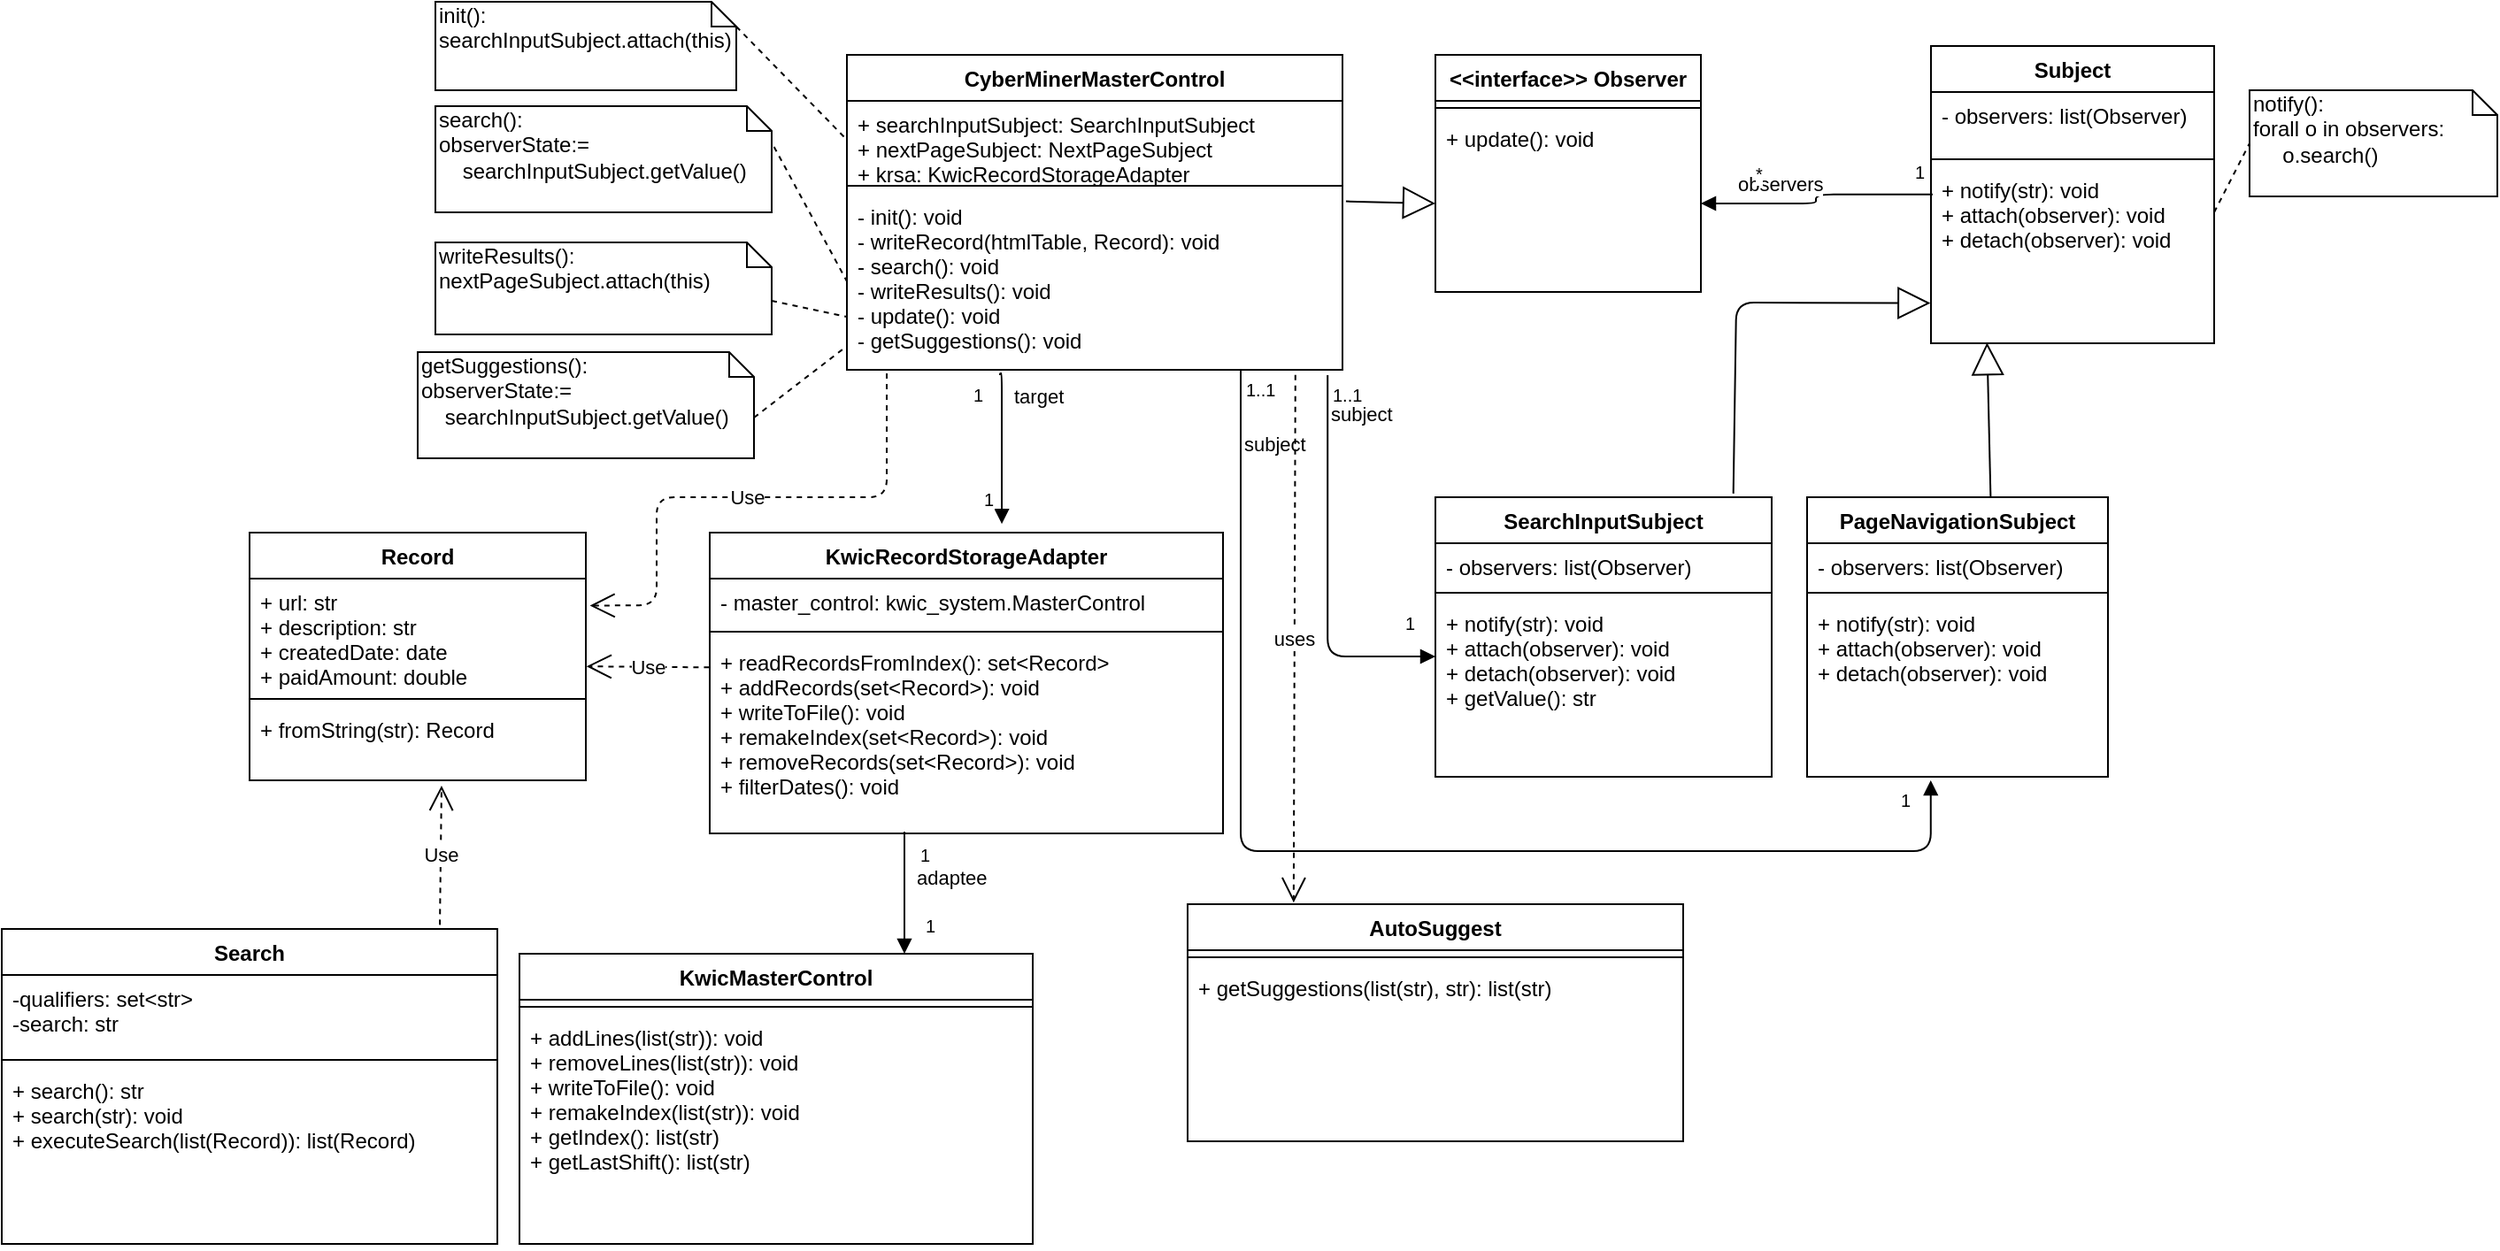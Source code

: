 <mxfile version="12.3.3" type="github" pages="1">
  <diagram id="T4emJ2A0gdQVIQOlJknf" name="Page-1">
    <mxGraphModel dx="2880" dy="680" grid="1" gridSize="10" guides="1" tooltips="1" connect="1" arrows="1" fold="1" page="1" pageScale="1" pageWidth="1600" pageHeight="1200" math="0" shadow="0">
      <root>
        <mxCell id="0"/>
        <mxCell id="1" parent="0"/>
        <mxCell id="xosQfCJ6UveeNYg1vg_T-1" value="KwicRecordStorageAdapter" style="swimlane;fontStyle=1;align=center;verticalAlign=top;childLayout=stackLayout;horizontal=1;startSize=26;horizontalStack=0;resizeParent=1;resizeParentMax=0;resizeLast=0;collapsible=1;marginBottom=0;" vertex="1" parent="1">
          <mxGeometry x="240" y="330" width="290" height="170" as="geometry"/>
        </mxCell>
        <mxCell id="xosQfCJ6UveeNYg1vg_T-2" value="- master_control: kwic_system.MasterControl" style="text;strokeColor=none;fillColor=none;align=left;verticalAlign=top;spacingLeft=4;spacingRight=4;overflow=hidden;rotatable=0;points=[[0,0.5],[1,0.5]];portConstraint=eastwest;" vertex="1" parent="xosQfCJ6UveeNYg1vg_T-1">
          <mxGeometry y="26" width="290" height="26" as="geometry"/>
        </mxCell>
        <mxCell id="xosQfCJ6UveeNYg1vg_T-3" value="" style="line;strokeWidth=1;fillColor=none;align=left;verticalAlign=middle;spacingTop=-1;spacingLeft=3;spacingRight=3;rotatable=0;labelPosition=right;points=[];portConstraint=eastwest;" vertex="1" parent="xosQfCJ6UveeNYg1vg_T-1">
          <mxGeometry y="52" width="290" height="8" as="geometry"/>
        </mxCell>
        <mxCell id="xosQfCJ6UveeNYg1vg_T-4" value="+ readRecordsFromIndex(): set&lt;Record&gt;&#xa;+ addRecords(set&lt;Record&gt;): void&#xa;+ writeToFile(): void&#xa;+ remakeIndex(set&lt;Record&gt;): void&#xa;+ removeRecords(set&lt;Record&gt;): void&#xa;+ filterDates(): void" style="text;strokeColor=none;fillColor=none;align=left;verticalAlign=top;spacingLeft=4;spacingRight=4;overflow=hidden;rotatable=0;points=[[0,0.5],[1,0.5]];portConstraint=eastwest;" vertex="1" parent="xosQfCJ6UveeNYg1vg_T-1">
          <mxGeometry y="60" width="290" height="110" as="geometry"/>
        </mxCell>
        <mxCell id="xosQfCJ6UveeNYg1vg_T-5" value="KwicMasterControl" style="swimlane;fontStyle=1;align=center;verticalAlign=top;childLayout=stackLayout;horizontal=1;startSize=26;horizontalStack=0;resizeParent=1;resizeParentMax=0;resizeLast=0;collapsible=1;marginBottom=0;" vertex="1" parent="1">
          <mxGeometry x="132.5" y="568" width="290" height="164" as="geometry"/>
        </mxCell>
        <mxCell id="xosQfCJ6UveeNYg1vg_T-7" value="" style="line;strokeWidth=1;fillColor=none;align=left;verticalAlign=middle;spacingTop=-1;spacingLeft=3;spacingRight=3;rotatable=0;labelPosition=right;points=[];portConstraint=eastwest;" vertex="1" parent="xosQfCJ6UveeNYg1vg_T-5">
          <mxGeometry y="26" width="290" height="8" as="geometry"/>
        </mxCell>
        <mxCell id="xosQfCJ6UveeNYg1vg_T-8" value="+ addLines(list(str)): void&#xa;+ removeLines(list(str)): void&#xa;+ writeToFile(): void&#xa;+ remakeIndex(list(str)): void&#xa;+ getIndex(): list(str)&#xa;+ getLastShift(): list(str)&#xa;" style="text;strokeColor=none;fillColor=none;align=left;verticalAlign=top;spacingLeft=4;spacingRight=4;overflow=hidden;rotatable=0;points=[[0,0.5],[1,0.5]];portConstraint=eastwest;" vertex="1" parent="xosQfCJ6UveeNYg1vg_T-5">
          <mxGeometry y="34" width="290" height="130" as="geometry"/>
        </mxCell>
        <mxCell id="xosQfCJ6UveeNYg1vg_T-12" value="adaptee" style="endArrow=block;endFill=1;html=1;edgeStyle=orthogonalEdgeStyle;align=left;verticalAlign=top;entryX=0.75;entryY=0;entryDx=0;entryDy=0;" edge="1" parent="1" target="xosQfCJ6UveeNYg1vg_T-5">
          <mxGeometry x="-0.623" y="5" relative="1" as="geometry">
            <mxPoint x="350" y="499" as="sourcePoint"/>
            <mxPoint x="347" y="650" as="targetPoint"/>
            <Array as="points">
              <mxPoint x="350" y="499"/>
            </Array>
            <mxPoint as="offset"/>
          </mxGeometry>
        </mxCell>
        <mxCell id="xosQfCJ6UveeNYg1vg_T-13" value="1" style="resizable=0;html=1;align=left;verticalAlign=bottom;labelBackgroundColor=#ffffff;fontSize=10;" connectable="0" vertex="1" parent="xosQfCJ6UveeNYg1vg_T-12">
          <mxGeometry x="-1" relative="1" as="geometry">
            <mxPoint x="7" y="21" as="offset"/>
          </mxGeometry>
        </mxCell>
        <mxCell id="xosQfCJ6UveeNYg1vg_T-15" value="AutoSuggest" style="swimlane;fontStyle=1;align=center;verticalAlign=top;childLayout=stackLayout;horizontal=1;startSize=26;horizontalStack=0;resizeParent=1;resizeParentMax=0;resizeLast=0;collapsible=1;marginBottom=0;" vertex="1" parent="1">
          <mxGeometry x="510" y="540" width="280" height="134" as="geometry">
            <mxRectangle x="350" y="350" width="190" height="26" as="alternateBounds"/>
          </mxGeometry>
        </mxCell>
        <mxCell id="xosQfCJ6UveeNYg1vg_T-17" value="" style="line;strokeWidth=1;fillColor=none;align=left;verticalAlign=middle;spacingTop=-1;spacingLeft=3;spacingRight=3;rotatable=0;labelPosition=right;points=[];portConstraint=eastwest;" vertex="1" parent="xosQfCJ6UveeNYg1vg_T-15">
          <mxGeometry y="26" width="280" height="8" as="geometry"/>
        </mxCell>
        <mxCell id="xosQfCJ6UveeNYg1vg_T-18" value="+ getSuggestions(list(str), str): list(str)&#xa;" style="text;strokeColor=none;fillColor=none;align=left;verticalAlign=top;spacingLeft=4;spacingRight=4;overflow=hidden;rotatable=0;points=[[0,0.5],[1,0.5]];portConstraint=eastwest;" vertex="1" parent="xosQfCJ6UveeNYg1vg_T-15">
          <mxGeometry y="34" width="280" height="100" as="geometry"/>
        </mxCell>
        <mxCell id="xosQfCJ6UveeNYg1vg_T-19" value="Record" style="swimlane;fontStyle=1;align=center;verticalAlign=top;childLayout=stackLayout;horizontal=1;startSize=26;horizontalStack=0;resizeParent=1;resizeParentMax=0;resizeLast=0;collapsible=1;marginBottom=0;" vertex="1" parent="1">
          <mxGeometry x="-20" y="330" width="190" height="140" as="geometry">
            <mxRectangle x="350" y="350" width="190" height="26" as="alternateBounds"/>
          </mxGeometry>
        </mxCell>
        <mxCell id="xosQfCJ6UveeNYg1vg_T-20" value="+ url: str&#xa;+ description: str&#xa;+ createdDate: date&#xa;+ paidAmount: double" style="text;strokeColor=none;fillColor=none;align=left;verticalAlign=top;spacingLeft=4;spacingRight=4;overflow=hidden;rotatable=0;points=[[0,0.5],[1,0.5]];portConstraint=eastwest;" vertex="1" parent="xosQfCJ6UveeNYg1vg_T-19">
          <mxGeometry y="26" width="190" height="64" as="geometry"/>
        </mxCell>
        <mxCell id="xosQfCJ6UveeNYg1vg_T-21" value="" style="line;strokeWidth=1;fillColor=none;align=left;verticalAlign=middle;spacingTop=-1;spacingLeft=3;spacingRight=3;rotatable=0;labelPosition=right;points=[];portConstraint=eastwest;" vertex="1" parent="xosQfCJ6UveeNYg1vg_T-19">
          <mxGeometry y="90" width="190" height="8" as="geometry"/>
        </mxCell>
        <mxCell id="xosQfCJ6UveeNYg1vg_T-22" value="+ fromString(str): Record" style="text;strokeColor=none;fillColor=none;align=left;verticalAlign=top;spacingLeft=4;spacingRight=4;overflow=hidden;rotatable=0;points=[[0,0.5],[1,0.5]];portConstraint=eastwest;" vertex="1" parent="xosQfCJ6UveeNYg1vg_T-19">
          <mxGeometry y="98" width="190" height="42" as="geometry"/>
        </mxCell>
        <mxCell id="xosQfCJ6UveeNYg1vg_T-23" value="Search" style="swimlane;fontStyle=1;align=center;verticalAlign=top;childLayout=stackLayout;horizontal=1;startSize=26;horizontalStack=0;resizeParent=1;resizeParentMax=0;resizeLast=0;collapsible=1;marginBottom=0;" vertex="1" parent="1">
          <mxGeometry x="-160" y="554" width="280" height="178" as="geometry">
            <mxRectangle x="350" y="350" width="190" height="26" as="alternateBounds"/>
          </mxGeometry>
        </mxCell>
        <mxCell id="xosQfCJ6UveeNYg1vg_T-24" value="-qualifiers: set&lt;str&gt;&#xa;-search: str" style="text;strokeColor=none;fillColor=none;align=left;verticalAlign=top;spacingLeft=4;spacingRight=4;overflow=hidden;rotatable=0;points=[[0,0.5],[1,0.5]];portConstraint=eastwest;" vertex="1" parent="xosQfCJ6UveeNYg1vg_T-23">
          <mxGeometry y="26" width="280" height="44" as="geometry"/>
        </mxCell>
        <mxCell id="xosQfCJ6UveeNYg1vg_T-25" value="" style="line;strokeWidth=1;fillColor=none;align=left;verticalAlign=middle;spacingTop=-1;spacingLeft=3;spacingRight=3;rotatable=0;labelPosition=right;points=[];portConstraint=eastwest;" vertex="1" parent="xosQfCJ6UveeNYg1vg_T-23">
          <mxGeometry y="70" width="280" height="8" as="geometry"/>
        </mxCell>
        <mxCell id="xosQfCJ6UveeNYg1vg_T-26" value="+ search(): str&#xa;+ search(str): void&#xa;+ executeSearch(list(Record)): list(Record)" style="text;strokeColor=none;fillColor=none;align=left;verticalAlign=top;spacingLeft=4;spacingRight=4;overflow=hidden;rotatable=0;points=[[0,0.5],[1,0.5]];portConstraint=eastwest;" vertex="1" parent="xosQfCJ6UveeNYg1vg_T-23">
          <mxGeometry y="78" width="280" height="100" as="geometry"/>
        </mxCell>
        <mxCell id="xosQfCJ6UveeNYg1vg_T-34" value="SearchInputSubject" style="swimlane;fontStyle=1;align=center;verticalAlign=top;childLayout=stackLayout;horizontal=1;startSize=26;horizontalStack=0;resizeParent=1;resizeParentMax=0;resizeLast=0;collapsible=1;marginBottom=0;" vertex="1" parent="1">
          <mxGeometry x="650" y="310" width="190" height="158" as="geometry">
            <mxRectangle x="350" y="350" width="190" height="26" as="alternateBounds"/>
          </mxGeometry>
        </mxCell>
        <mxCell id="xosQfCJ6UveeNYg1vg_T-35" value="- observers: list(Observer)" style="text;strokeColor=none;fillColor=none;align=left;verticalAlign=top;spacingLeft=4;spacingRight=4;overflow=hidden;rotatable=0;points=[[0,0.5],[1,0.5]];portConstraint=eastwest;" vertex="1" parent="xosQfCJ6UveeNYg1vg_T-34">
          <mxGeometry y="26" width="190" height="24" as="geometry"/>
        </mxCell>
        <mxCell id="xosQfCJ6UveeNYg1vg_T-36" value="" style="line;strokeWidth=1;fillColor=none;align=left;verticalAlign=middle;spacingTop=-1;spacingLeft=3;spacingRight=3;rotatable=0;labelPosition=right;points=[];portConstraint=eastwest;" vertex="1" parent="xosQfCJ6UveeNYg1vg_T-34">
          <mxGeometry y="50" width="190" height="8" as="geometry"/>
        </mxCell>
        <mxCell id="xosQfCJ6UveeNYg1vg_T-37" value="+ notify(str): void&#xa;+ attach(observer): void&#xa;+ detach(observer): void&#xa;+ getValue(): str" style="text;strokeColor=none;fillColor=none;align=left;verticalAlign=top;spacingLeft=4;spacingRight=4;overflow=hidden;rotatable=0;points=[[0,0.5],[1,0.5]];portConstraint=eastwest;" vertex="1" parent="xosQfCJ6UveeNYg1vg_T-34">
          <mxGeometry y="58" width="190" height="100" as="geometry"/>
        </mxCell>
        <mxCell id="xosQfCJ6UveeNYg1vg_T-40" value="notify():&lt;br&gt;forall o in observers:&lt;br&gt;&amp;nbsp; &amp;nbsp; &amp;nbsp;o.search()" style="shape=note;whiteSpace=wrap;html=1;size=14;verticalAlign=top;align=left;spacingTop=-6;" vertex="1" parent="1">
          <mxGeometry x="1110" y="80" width="140" height="60" as="geometry"/>
        </mxCell>
        <mxCell id="xosQfCJ6UveeNYg1vg_T-41" value="" style="endArrow=none;dashed=1;html=1;entryX=0;entryY=0.5;entryDx=0;entryDy=0;entryPerimeter=0;exitX=1;exitY=0.26;exitDx=0;exitDy=0;exitPerimeter=0;" edge="1" parent="1" source="xosQfCJ6UveeNYg1vg_T-64" target="xosQfCJ6UveeNYg1vg_T-40">
          <mxGeometry width="50" height="50" relative="1" as="geometry">
            <mxPoint x="1125" y="220" as="sourcePoint"/>
            <mxPoint x="1175" y="170" as="targetPoint"/>
          </mxGeometry>
        </mxCell>
        <mxCell id="xosQfCJ6UveeNYg1vg_T-46" value="search():&lt;br&gt;observerState:=&lt;br&gt;&amp;nbsp; &amp;nbsp; searchInputSubject.getValue()" style="shape=note;whiteSpace=wrap;html=1;size=14;verticalAlign=top;align=left;spacingTop=-6;" vertex="1" parent="1">
          <mxGeometry x="85" y="89" width="190" height="60" as="geometry"/>
        </mxCell>
        <mxCell id="xosQfCJ6UveeNYg1vg_T-48" value="init():&lt;br&gt;searchInputSubject.attach(this)&lt;br&gt;" style="shape=note;whiteSpace=wrap;html=1;size=14;verticalAlign=top;align=left;spacingTop=-6;" vertex="1" parent="1">
          <mxGeometry x="85" y="30" width="170" height="50" as="geometry"/>
        </mxCell>
        <mxCell id="xosQfCJ6UveeNYg1vg_T-49" value="" style="endArrow=none;dashed=1;html=1;entryX=0;entryY=0.5;entryDx=0;entryDy=0;exitX=0;exitY=0;exitDx=170;exitDy=14;exitPerimeter=0;" edge="1" parent="1" source="xosQfCJ6UveeNYg1vg_T-48" target="xosQfCJ6UveeNYg1vg_T-52">
          <mxGeometry width="50" height="50" relative="1" as="geometry">
            <mxPoint x="180" y="180" as="sourcePoint"/>
            <mxPoint x="148.3" y="324.622" as="targetPoint"/>
          </mxGeometry>
        </mxCell>
        <mxCell id="xosQfCJ6UveeNYg1vg_T-51" value="CyberMinerMasterControl" style="swimlane;fontStyle=1;align=center;verticalAlign=top;childLayout=stackLayout;horizontal=1;startSize=26;horizontalStack=0;resizeParent=1;resizeParentMax=0;resizeLast=0;collapsible=1;marginBottom=0;" vertex="1" parent="1">
          <mxGeometry x="317.5" y="60" width="280" height="178" as="geometry">
            <mxRectangle x="350" y="350" width="190" height="26" as="alternateBounds"/>
          </mxGeometry>
        </mxCell>
        <mxCell id="xosQfCJ6UveeNYg1vg_T-52" value="+ searchInputSubject: SearchInputSubject&#xa;+ nextPageSubject: NextPageSubject&#xa;+ krsa: KwicRecordStorageAdapter" style="text;strokeColor=none;fillColor=none;align=left;verticalAlign=top;spacingLeft=4;spacingRight=4;overflow=hidden;rotatable=0;points=[[0,0.5],[1,0.5]];portConstraint=eastwest;" vertex="1" parent="xosQfCJ6UveeNYg1vg_T-51">
          <mxGeometry y="26" width="280" height="44" as="geometry"/>
        </mxCell>
        <mxCell id="xosQfCJ6UveeNYg1vg_T-53" value="" style="line;strokeWidth=1;fillColor=none;align=left;verticalAlign=middle;spacingTop=-1;spacingLeft=3;spacingRight=3;rotatable=0;labelPosition=right;points=[];portConstraint=eastwest;" vertex="1" parent="xosQfCJ6UveeNYg1vg_T-51">
          <mxGeometry y="70" width="280" height="8" as="geometry"/>
        </mxCell>
        <mxCell id="xosQfCJ6UveeNYg1vg_T-54" value="- init(): void&#xa;- writeRecord(htmlTable, Record): void&#xa;- search(): void&#xa;- writeResults(): void&#xa;- update(): void&#xa;- getSuggestions(): void" style="text;strokeColor=none;fillColor=none;align=left;verticalAlign=top;spacingLeft=4;spacingRight=4;overflow=hidden;rotatable=0;points=[[0,0.5],[1,0.5]];portConstraint=eastwest;" vertex="1" parent="xosQfCJ6UveeNYg1vg_T-51">
          <mxGeometry y="78" width="280" height="100" as="geometry"/>
        </mxCell>
        <mxCell id="xosQfCJ6UveeNYg1vg_T-55" value="" style="endArrow=none;dashed=1;html=1;entryX=0;entryY=0.5;entryDx=0;entryDy=0;exitX=1.007;exitY=0.383;exitDx=0;exitDy=0;exitPerimeter=0;" edge="1" parent="1" source="xosQfCJ6UveeNYg1vg_T-46" target="xosQfCJ6UveeNYg1vg_T-54">
          <mxGeometry width="50" height="50" relative="1" as="geometry">
            <mxPoint x="123.02" y="338.98" as="sourcePoint"/>
            <mxPoint x="139.08" y="281" as="targetPoint"/>
          </mxGeometry>
        </mxCell>
        <mxCell id="xosQfCJ6UveeNYg1vg_T-59" value="writeResults():&lt;br&gt;nextPageSubject.attach(this)" style="shape=note;whiteSpace=wrap;html=1;size=14;verticalAlign=top;align=left;spacingTop=-6;" vertex="1" parent="1">
          <mxGeometry x="85" y="166" width="190" height="52" as="geometry"/>
        </mxCell>
        <mxCell id="xosQfCJ6UveeNYg1vg_T-60" value="" style="endArrow=none;dashed=1;html=1;entryX=0;entryY=0.7;entryDx=0;entryDy=0;entryPerimeter=0;exitX=0;exitY=0;exitDx=190;exitDy=33;exitPerimeter=0;" edge="1" parent="1" source="xosQfCJ6UveeNYg1vg_T-59" target="xosQfCJ6UveeNYg1vg_T-54">
          <mxGeometry width="50" height="50" relative="1" as="geometry">
            <mxPoint x="290" y="288" as="sourcePoint"/>
            <mxPoint x="340" y="238" as="targetPoint"/>
          </mxGeometry>
        </mxCell>
        <mxCell id="xosQfCJ6UveeNYg1vg_T-61" value="Subject" style="swimlane;fontStyle=1;align=center;verticalAlign=top;childLayout=stackLayout;horizontal=1;startSize=26;horizontalStack=0;resizeParent=1;resizeParentMax=0;resizeLast=0;collapsible=1;marginBottom=0;" vertex="1" parent="1">
          <mxGeometry x="930" y="55" width="160" height="168" as="geometry">
            <mxRectangle x="350" y="350" width="190" height="26" as="alternateBounds"/>
          </mxGeometry>
        </mxCell>
        <mxCell id="xosQfCJ6UveeNYg1vg_T-62" value="- observers: list(Observer)" style="text;strokeColor=none;fillColor=none;align=left;verticalAlign=top;spacingLeft=4;spacingRight=4;overflow=hidden;rotatable=0;points=[[0,0.5],[1,0.5]];portConstraint=eastwest;" vertex="1" parent="xosQfCJ6UveeNYg1vg_T-61">
          <mxGeometry y="26" width="160" height="34" as="geometry"/>
        </mxCell>
        <mxCell id="xosQfCJ6UveeNYg1vg_T-63" value="" style="line;strokeWidth=1;fillColor=none;align=left;verticalAlign=middle;spacingTop=-1;spacingLeft=3;spacingRight=3;rotatable=0;labelPosition=right;points=[];portConstraint=eastwest;" vertex="1" parent="xosQfCJ6UveeNYg1vg_T-61">
          <mxGeometry y="60" width="160" height="8" as="geometry"/>
        </mxCell>
        <mxCell id="xosQfCJ6UveeNYg1vg_T-64" value="+ notify(str): void&#xa;+ attach(observer): void&#xa;+ detach(observer): void&#xa;" style="text;strokeColor=none;fillColor=none;align=left;verticalAlign=top;spacingLeft=4;spacingRight=4;overflow=hidden;rotatable=0;points=[[0,0.5],[1,0.5]];portConstraint=eastwest;" vertex="1" parent="xosQfCJ6UveeNYg1vg_T-61">
          <mxGeometry y="68" width="160" height="100" as="geometry"/>
        </mxCell>
        <mxCell id="xosQfCJ6UveeNYg1vg_T-65" value="PageNavigationSubject" style="swimlane;fontStyle=1;align=center;verticalAlign=top;childLayout=stackLayout;horizontal=1;startSize=26;horizontalStack=0;resizeParent=1;resizeParentMax=0;resizeLast=0;collapsible=1;marginBottom=0;" vertex="1" parent="1">
          <mxGeometry x="860" y="310" width="170" height="158" as="geometry">
            <mxRectangle x="350" y="350" width="190" height="26" as="alternateBounds"/>
          </mxGeometry>
        </mxCell>
        <mxCell id="xosQfCJ6UveeNYg1vg_T-66" value="- observers: list(Observer)" style="text;strokeColor=none;fillColor=none;align=left;verticalAlign=top;spacingLeft=4;spacingRight=4;overflow=hidden;rotatable=0;points=[[0,0.5],[1,0.5]];portConstraint=eastwest;" vertex="1" parent="xosQfCJ6UveeNYg1vg_T-65">
          <mxGeometry y="26" width="170" height="24" as="geometry"/>
        </mxCell>
        <mxCell id="xosQfCJ6UveeNYg1vg_T-67" value="" style="line;strokeWidth=1;fillColor=none;align=left;verticalAlign=middle;spacingTop=-1;spacingLeft=3;spacingRight=3;rotatable=0;labelPosition=right;points=[];portConstraint=eastwest;" vertex="1" parent="xosQfCJ6UveeNYg1vg_T-65">
          <mxGeometry y="50" width="170" height="8" as="geometry"/>
        </mxCell>
        <mxCell id="xosQfCJ6UveeNYg1vg_T-68" value="+ notify(str): void&#xa;+ attach(observer): void&#xa;+ detach(observer): void" style="text;strokeColor=none;fillColor=none;align=left;verticalAlign=top;spacingLeft=4;spacingRight=4;overflow=hidden;rotatable=0;points=[[0,0.5],[1,0.5]];portConstraint=eastwest;" vertex="1" parent="xosQfCJ6UveeNYg1vg_T-65">
          <mxGeometry y="58" width="170" height="100" as="geometry"/>
        </mxCell>
        <mxCell id="xosQfCJ6UveeNYg1vg_T-69" value="" style="endArrow=block;endSize=16;endFill=0;html=1;exitX=0.886;exitY=-0.013;exitDx=0;exitDy=0;exitPerimeter=0;entryX=-0.002;entryY=0.773;entryDx=0;entryDy=0;entryPerimeter=0;" edge="1" parent="1" source="xosQfCJ6UveeNYg1vg_T-34" target="xosQfCJ6UveeNYg1vg_T-64">
          <mxGeometry width="160" relative="1" as="geometry">
            <mxPoint x="1192" y="270" as="sourcePoint"/>
            <mxPoint x="898" y="180" as="targetPoint"/>
            <Array as="points">
              <mxPoint x="820" y="200"/>
            </Array>
          </mxGeometry>
        </mxCell>
        <mxCell id="xosQfCJ6UveeNYg1vg_T-71" value="" style="endArrow=block;endSize=16;endFill=0;html=1;exitX=0.61;exitY=-0.001;exitDx=0;exitDy=0;exitPerimeter=0;entryX=0.198;entryY=0.996;entryDx=0;entryDy=0;entryPerimeter=0;" edge="1" parent="1" source="xosQfCJ6UveeNYg1vg_T-65" target="xosQfCJ6UveeNYg1vg_T-64">
          <mxGeometry width="160" relative="1" as="geometry">
            <mxPoint x="1031.08" y="295.946" as="sourcePoint"/>
            <mxPoint x="1030" y="228" as="targetPoint"/>
          </mxGeometry>
        </mxCell>
        <mxCell id="xosQfCJ6UveeNYg1vg_T-72" value="&lt;&lt;interface&gt;&gt; Observer" style="swimlane;fontStyle=1;align=center;verticalAlign=top;childLayout=stackLayout;horizontal=1;startSize=26;horizontalStack=0;resizeParent=1;resizeParentMax=0;resizeLast=0;collapsible=1;marginBottom=0;" vertex="1" parent="1">
          <mxGeometry x="650" y="60" width="150" height="134" as="geometry">
            <mxRectangle x="350" y="350" width="190" height="26" as="alternateBounds"/>
          </mxGeometry>
        </mxCell>
        <mxCell id="xosQfCJ6UveeNYg1vg_T-74" value="" style="line;strokeWidth=1;fillColor=none;align=left;verticalAlign=middle;spacingTop=-1;spacingLeft=3;spacingRight=3;rotatable=0;labelPosition=right;points=[];portConstraint=eastwest;" vertex="1" parent="xosQfCJ6UveeNYg1vg_T-72">
          <mxGeometry y="26" width="150" height="8" as="geometry"/>
        </mxCell>
        <mxCell id="xosQfCJ6UveeNYg1vg_T-75" value="+ update(): void" style="text;strokeColor=none;fillColor=none;align=left;verticalAlign=top;spacingLeft=4;spacingRight=4;overflow=hidden;rotatable=0;points=[[0,0.5],[1,0.5]];portConstraint=eastwest;" vertex="1" parent="xosQfCJ6UveeNYg1vg_T-72">
          <mxGeometry y="34" width="150" height="100" as="geometry"/>
        </mxCell>
        <mxCell id="xosQfCJ6UveeNYg1vg_T-83" value="observers" style="endArrow=block;endFill=1;html=1;edgeStyle=orthogonalEdgeStyle;align=left;verticalAlign=top;exitX=0.006;exitY=0.159;exitDx=0;exitDy=0;exitPerimeter=0;" edge="1" parent="1" source="xosQfCJ6UveeNYg1vg_T-64" target="xosQfCJ6UveeNYg1vg_T-75">
          <mxGeometry x="0.718" y="-24" relative="1" as="geometry">
            <mxPoint x="950" y="126.5" as="sourcePoint"/>
            <mxPoint x="1047" y="126.5" as="targetPoint"/>
            <mxPoint as="offset"/>
          </mxGeometry>
        </mxCell>
        <mxCell id="xosQfCJ6UveeNYg1vg_T-84" value="1" style="resizable=0;html=1;align=left;verticalAlign=bottom;labelBackgroundColor=#ffffff;fontSize=10;" connectable="0" vertex="1" parent="xosQfCJ6UveeNYg1vg_T-83">
          <mxGeometry x="-1" relative="1" as="geometry">
            <mxPoint x="-11.5" y="-4" as="offset"/>
          </mxGeometry>
        </mxCell>
        <mxCell id="xosQfCJ6UveeNYg1vg_T-85" value="*" style="resizable=0;html=1;align=left;verticalAlign=bottom;labelBackgroundColor=#ffffff;fontSize=10;" connectable="0" vertex="1" parent="1">
          <mxGeometry x="840.071" y="139.857" as="geometry">
            <mxPoint x="-11.5" y="-4" as="offset"/>
          </mxGeometry>
        </mxCell>
        <mxCell id="xosQfCJ6UveeNYg1vg_T-89" value="" style="endArrow=block;endSize=16;endFill=0;html=1;entryX=0;entryY=0.5;entryDx=0;entryDy=0;exitX=1.007;exitY=0.048;exitDx=0;exitDy=0;exitPerimeter=0;" edge="1" parent="1" source="xosQfCJ6UveeNYg1vg_T-54" target="xosQfCJ6UveeNYg1vg_T-75">
          <mxGeometry width="160" relative="1" as="geometry">
            <mxPoint x="600" y="144" as="sourcePoint"/>
            <mxPoint x="760" y="143.5" as="targetPoint"/>
          </mxGeometry>
        </mxCell>
        <mxCell id="xosQfCJ6UveeNYg1vg_T-90" value="subject" style="endArrow=block;endFill=1;html=1;edgeStyle=orthogonalEdgeStyle;align=left;verticalAlign=top;exitX=0.97;exitY=1.03;exitDx=0;exitDy=0;exitPerimeter=0;" edge="1" parent="1" source="xosQfCJ6UveeNYg1vg_T-54">
          <mxGeometry x="-0.917" relative="1" as="geometry">
            <mxPoint x="470" y="400" as="sourcePoint"/>
            <mxPoint x="650" y="400" as="targetPoint"/>
            <Array as="points">
              <mxPoint x="589" y="400"/>
            </Array>
            <mxPoint as="offset"/>
          </mxGeometry>
        </mxCell>
        <mxCell id="xosQfCJ6UveeNYg1vg_T-91" value="1..1" style="resizable=0;html=1;align=left;verticalAlign=bottom;labelBackgroundColor=#ffffff;fontSize=10;" connectable="0" vertex="1" parent="xosQfCJ6UveeNYg1vg_T-90">
          <mxGeometry x="-1" relative="1" as="geometry">
            <mxPoint x="1" y="19" as="offset"/>
          </mxGeometry>
        </mxCell>
        <mxCell id="xosQfCJ6UveeNYg1vg_T-97" value="1" style="resizable=0;html=1;align=left;verticalAlign=bottom;labelBackgroundColor=#ffffff;fontSize=10;" connectable="0" vertex="1" parent="1">
          <mxGeometry x="630" y="370" as="geometry">
            <mxPoint x="1" y="19" as="offset"/>
          </mxGeometry>
        </mxCell>
        <mxCell id="xosQfCJ6UveeNYg1vg_T-100" value="subject" style="endArrow=block;endFill=1;html=1;edgeStyle=orthogonalEdgeStyle;align=left;verticalAlign=top;exitX=0.97;exitY=1.03;exitDx=0;exitDy=0;exitPerimeter=0;entryX=0.411;entryY=1.02;entryDx=0;entryDy=0;entryPerimeter=0;" edge="1" parent="1" target="xosQfCJ6UveeNYg1vg_T-68">
          <mxGeometry x="-0.917" relative="1" as="geometry">
            <mxPoint x="540" y="238" as="sourcePoint"/>
            <mxPoint x="1280" y="510" as="targetPoint"/>
            <Array as="points">
              <mxPoint x="540" y="510"/>
              <mxPoint x="930" y="510"/>
            </Array>
            <mxPoint as="offset"/>
          </mxGeometry>
        </mxCell>
        <mxCell id="xosQfCJ6UveeNYg1vg_T-101" value="1..1" style="resizable=0;html=1;align=left;verticalAlign=bottom;labelBackgroundColor=#ffffff;fontSize=10;" connectable="0" vertex="1" parent="xosQfCJ6UveeNYg1vg_T-100">
          <mxGeometry x="-1" relative="1" as="geometry">
            <mxPoint x="1" y="19" as="offset"/>
          </mxGeometry>
        </mxCell>
        <mxCell id="xosQfCJ6UveeNYg1vg_T-104" value="1" style="resizable=0;html=1;align=left;verticalAlign=bottom;labelBackgroundColor=#ffffff;fontSize=10;" connectable="0" vertex="1" parent="1">
          <mxGeometry x="910" y="470" as="geometry">
            <mxPoint x="1" y="19" as="offset"/>
          </mxGeometry>
        </mxCell>
        <mxCell id="xosQfCJ6UveeNYg1vg_T-105" value="target" style="endArrow=block;endFill=1;html=1;edgeStyle=orthogonalEdgeStyle;align=left;verticalAlign=top;entryX=0.569;entryY=-0.029;entryDx=0;entryDy=0;entryPerimeter=0;exitX=0.309;exitY=1.03;exitDx=0;exitDy=0;exitPerimeter=0;" edge="1" parent="1" source="xosQfCJ6UveeNYg1vg_T-54" target="xosQfCJ6UveeNYg1vg_T-1">
          <mxGeometry x="-0.954" y="5" relative="1" as="geometry">
            <mxPoint x="365" y="240" as="sourcePoint"/>
            <mxPoint x="430" y="290" as="targetPoint"/>
            <Array as="points">
              <mxPoint x="404" y="240"/>
              <mxPoint x="405" y="240"/>
            </Array>
            <mxPoint as="offset"/>
          </mxGeometry>
        </mxCell>
        <mxCell id="xosQfCJ6UveeNYg1vg_T-106" value="1" style="resizable=0;html=1;align=left;verticalAlign=bottom;labelBackgroundColor=#ffffff;fontSize=10;" connectable="0" vertex="1" parent="xosQfCJ6UveeNYg1vg_T-105">
          <mxGeometry x="-1" relative="1" as="geometry">
            <mxPoint x="-17" y="19" as="offset"/>
          </mxGeometry>
        </mxCell>
        <mxCell id="xosQfCJ6UveeNYg1vg_T-108" value="getSuggestions():&lt;br&gt;observerState:=&lt;br&gt;&amp;nbsp; &amp;nbsp; searchInputSubject.getValue()" style="shape=note;whiteSpace=wrap;html=1;size=14;verticalAlign=top;align=left;spacingTop=-6;" vertex="1" parent="1">
          <mxGeometry x="75" y="228" width="190" height="60" as="geometry"/>
        </mxCell>
        <mxCell id="xosQfCJ6UveeNYg1vg_T-110" value="" style="endArrow=none;dashed=1;html=1;exitX=0;exitY=0;exitDx=190;exitDy=37;exitPerimeter=0;entryX=-0.002;entryY=0.87;entryDx=0;entryDy=0;entryPerimeter=0;" edge="1" parent="1" source="xosQfCJ6UveeNYg1vg_T-108" target="xosQfCJ6UveeNYg1vg_T-54">
          <mxGeometry width="50" height="50" relative="1" as="geometry">
            <mxPoint x="285" y="223" as="sourcePoint"/>
            <mxPoint x="300" y="230" as="targetPoint"/>
          </mxGeometry>
        </mxCell>
        <mxCell id="xosQfCJ6UveeNYg1vg_T-118" value="Use" style="endArrow=open;endSize=12;dashed=1;html=1;exitX=0.884;exitY=-0.013;exitDx=0;exitDy=0;entryX=0.571;entryY=1.07;entryDx=0;entryDy=0;entryPerimeter=0;exitPerimeter=0;" edge="1" parent="1" source="xosQfCJ6UveeNYg1vg_T-23" target="xosQfCJ6UveeNYg1vg_T-22">
          <mxGeometry width="160" relative="1" as="geometry">
            <mxPoint x="-30" y="530" as="sourcePoint"/>
            <mxPoint x="130" y="530" as="targetPoint"/>
          </mxGeometry>
        </mxCell>
        <mxCell id="xosQfCJ6UveeNYg1vg_T-119" value="Use" style="endArrow=open;endSize=12;dashed=1;html=1;exitX=-0.001;exitY=0.147;exitDx=0;exitDy=0;entryX=1.002;entryY=0.775;entryDx=0;entryDy=0;entryPerimeter=0;exitPerimeter=0;" edge="1" parent="1" source="xosQfCJ6UveeNYg1vg_T-4" target="xosQfCJ6UveeNYg1vg_T-20">
          <mxGeometry width="160" relative="1" as="geometry">
            <mxPoint x="220" y="462" as="sourcePoint"/>
            <mxPoint x="221.28" y="379.848" as="targetPoint"/>
          </mxGeometry>
        </mxCell>
        <mxCell id="xosQfCJ6UveeNYg1vg_T-120" value="Use" style="endArrow=open;endSize=12;dashed=1;html=1;entryX=1.012;entryY=0.239;entryDx=0;entryDy=0;entryPerimeter=0;" edge="1" parent="1" target="xosQfCJ6UveeNYg1vg_T-20">
          <mxGeometry width="160" relative="1" as="geometry">
            <mxPoint x="340" y="240" as="sourcePoint"/>
            <mxPoint x="221.28" y="299.848" as="targetPoint"/>
            <Array as="points">
              <mxPoint x="340" y="280"/>
              <mxPoint x="340" y="310"/>
              <mxPoint x="210" y="310"/>
              <mxPoint x="210" y="371"/>
            </Array>
          </mxGeometry>
        </mxCell>
        <mxCell id="xosQfCJ6UveeNYg1vg_T-128" value="1" style="resizable=0;html=1;align=left;verticalAlign=bottom;labelBackgroundColor=#ffffff;fontSize=10;" connectable="0" vertex="1" parent="1">
          <mxGeometry x="360.167" y="560" as="geometry"/>
        </mxCell>
        <mxCell id="xosQfCJ6UveeNYg1vg_T-131" value="1" style="resizable=0;html=1;align=left;verticalAlign=bottom;labelBackgroundColor=#ffffff;fontSize=10;" connectable="0" vertex="1" parent="1">
          <mxGeometry x="410" y="300" as="geometry">
            <mxPoint x="-17" y="19" as="offset"/>
          </mxGeometry>
        </mxCell>
        <mxCell id="xosQfCJ6UveeNYg1vg_T-132" value="uses" style="endArrow=open;endSize=12;dashed=1;html=1;exitX=0.905;exitY=1.029;exitDx=0;exitDy=0;exitPerimeter=0;entryX=0.214;entryY=-0.007;entryDx=0;entryDy=0;entryPerimeter=0;" edge="1" parent="1" source="xosQfCJ6UveeNYg1vg_T-54" target="xosQfCJ6UveeNYg1vg_T-15">
          <mxGeometry width="160" relative="1" as="geometry">
            <mxPoint x="-160" y="760" as="sourcePoint"/>
            <mxPoint y="760" as="targetPoint"/>
          </mxGeometry>
        </mxCell>
      </root>
    </mxGraphModel>
  </diagram>
</mxfile>
